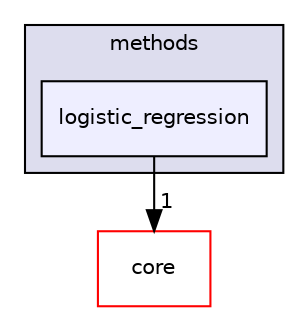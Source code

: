 digraph "src/mlpack/methods/logistic_regression" {
  compound=true
  node [ fontsize="10", fontname="Helvetica"];
  edge [ labelfontsize="10", labelfontname="Helvetica"];
  subgraph clusterdir_2217eda3f3f128182276a15ca80cc98e {
    graph [ bgcolor="#ddddee", pencolor="black", label="methods" fontname="Helvetica", fontsize="10", URL="dir_2217eda3f3f128182276a15ca80cc98e.html"]
  dir_a1858cb9aff7489df14d5f0f273f8930 [shape=box, label="logistic_regression", style="filled", fillcolor="#eeeeff", pencolor="black", URL="dir_a1858cb9aff7489df14d5f0f273f8930.html"];
  }
  dir_4fe3ec57c84c6ad35450b5bbf87898f0 [shape=box label="core" fillcolor="white" style="filled" color="red" URL="dir_4fe3ec57c84c6ad35450b5bbf87898f0.html"];
  dir_a1858cb9aff7489df14d5f0f273f8930->dir_4fe3ec57c84c6ad35450b5bbf87898f0 [headlabel="1", labeldistance=1.5 headhref="dir_000042_000004.html"];
}
